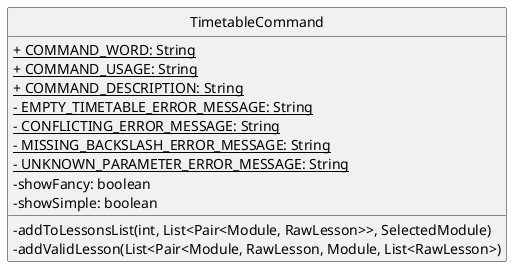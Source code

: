 @startuml
'https://plantuml.com/sequence-diagram
hide circle
skinparam classAttributeIconSize 0

class TimetableCommand {
    <u>+ COMMAND_WORD: String
    <u>+ COMMAND_USAGE: String
    <u>+ COMMAND_DESCRIPTION: String
    <u>- EMPTY_TIMETABLE_ERROR_MESSAGE: String
    <u>- CONFLICTING_ERROR_MESSAGE: String
    <u>- MISSING_BACKSLASH_ERROR_MESSAGE: String
    <u>- UNKNOWN_PARAMETER_ERROR_MESSAGE: String
    - showFancy: boolean
    - showSimple: boolean

    - addToLessonsList(int, List<Pair<Module, RawLesson>>, SelectedModule)
    - addValidLesson(List<Pair<Module, RawLesson, Module, List<RawLesson>)
}
@enduml